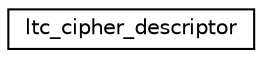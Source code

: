 digraph G
{
  edge [fontname="Helvetica",fontsize="10",labelfontname="Helvetica",labelfontsize="10"];
  node [fontname="Helvetica",fontsize="10",shape=record];
  rankdir="LR";
  Node1 [label="ltc_cipher_descriptor",height=0.2,width=0.4,color="black", fillcolor="white", style="filled",URL="$structltc__cipher__descriptor.html"];
}
